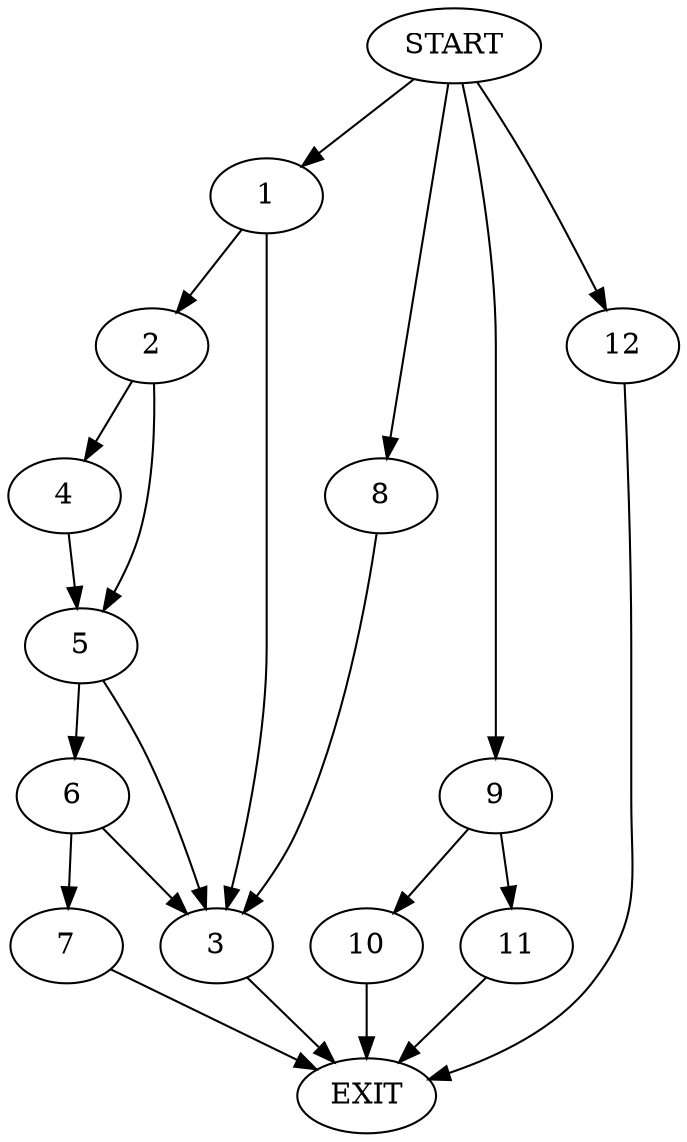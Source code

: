 digraph {
0 [label="START"]
13 [label="EXIT"]
0 -> 1
1 -> 2
1 -> 3
2 -> 4
2 -> 5
3 -> 13
4 -> 5
5 -> 6
5 -> 3
6 -> 7
6 -> 3
7 -> 13
0 -> 8
8 -> 3
0 -> 9
9 -> 10
9 -> 11
10 -> 13
11 -> 13
0 -> 12
12 -> 13
}
